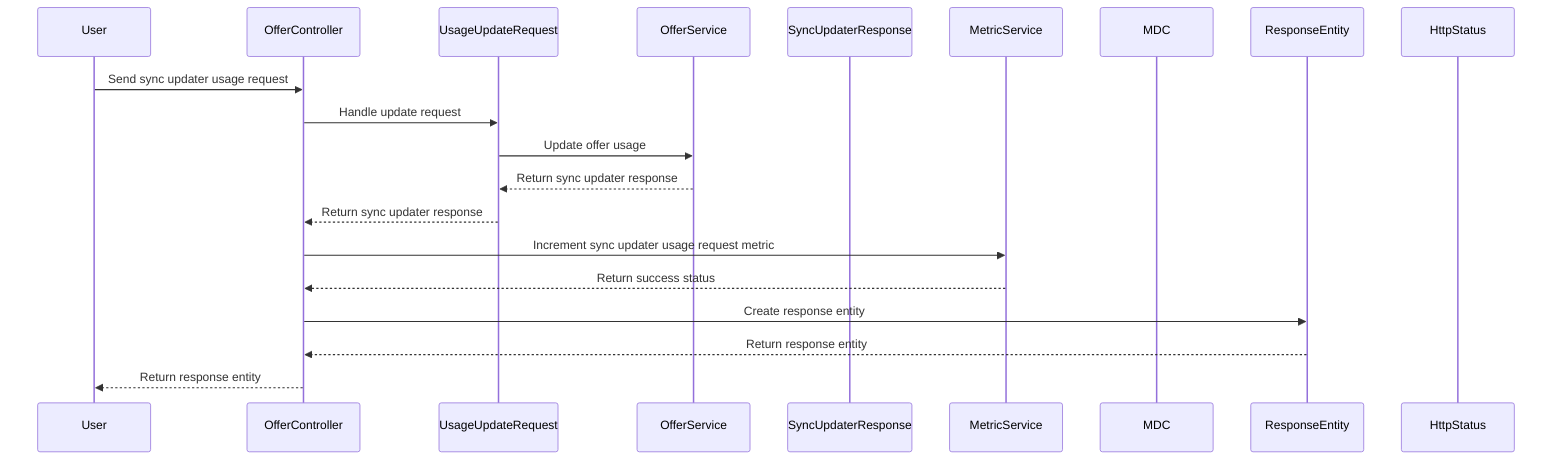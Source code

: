sequenceDiagram
    participant User
    participant OfferController
    participant UsageUpdateRequest
    participant OfferService
    participant SyncUpdaterResponse
    participant MetricService
    participant MDC
    participant ResponseEntity
    participant HttpStatus

    User->>OfferController: Send sync updater usage request
    OfferController->>UsageUpdateRequest: Handle update request
    UsageUpdateRequest->>OfferService: Update offer usage
    OfferService-->>UsageUpdateRequest: Return sync updater response
    UsageUpdateRequest-->>OfferController: Return sync updater response
    OfferController->>MetricService: Increment sync updater usage request metric
    MetricService-->>OfferController: Return success status
    OfferController->>ResponseEntity: Create response entity
    ResponseEntity-->>OfferController: Return response entity
    OfferController-->>User: Return response entity